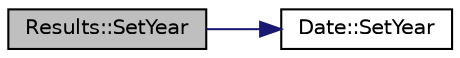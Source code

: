 digraph G
{
  edge [fontname="Helvetica",fontsize=10,labelfontname="Helvetica",labelfontsize=10];
  node [fontname="Helvetica",fontsize=10,shape=record];
  rankdir=LR;
  Node1 [label="Results::SetYear",height=0.2,width=0.4,color="black", fillcolor="grey75", style="filled" fontcolor="black"];
  Node1 -> Node2 [color="midnightblue",fontsize=10,style="solid",fontname="Helvetica"];
  Node2 [label="Date::SetYear",height=0.2,width=0.4,color="black", fillcolor="white", style="filled",URL="$class_date.html#28c80473d885b9b68fe63fb4ccf2b2d7",tooltip="Sets the year."];
}
